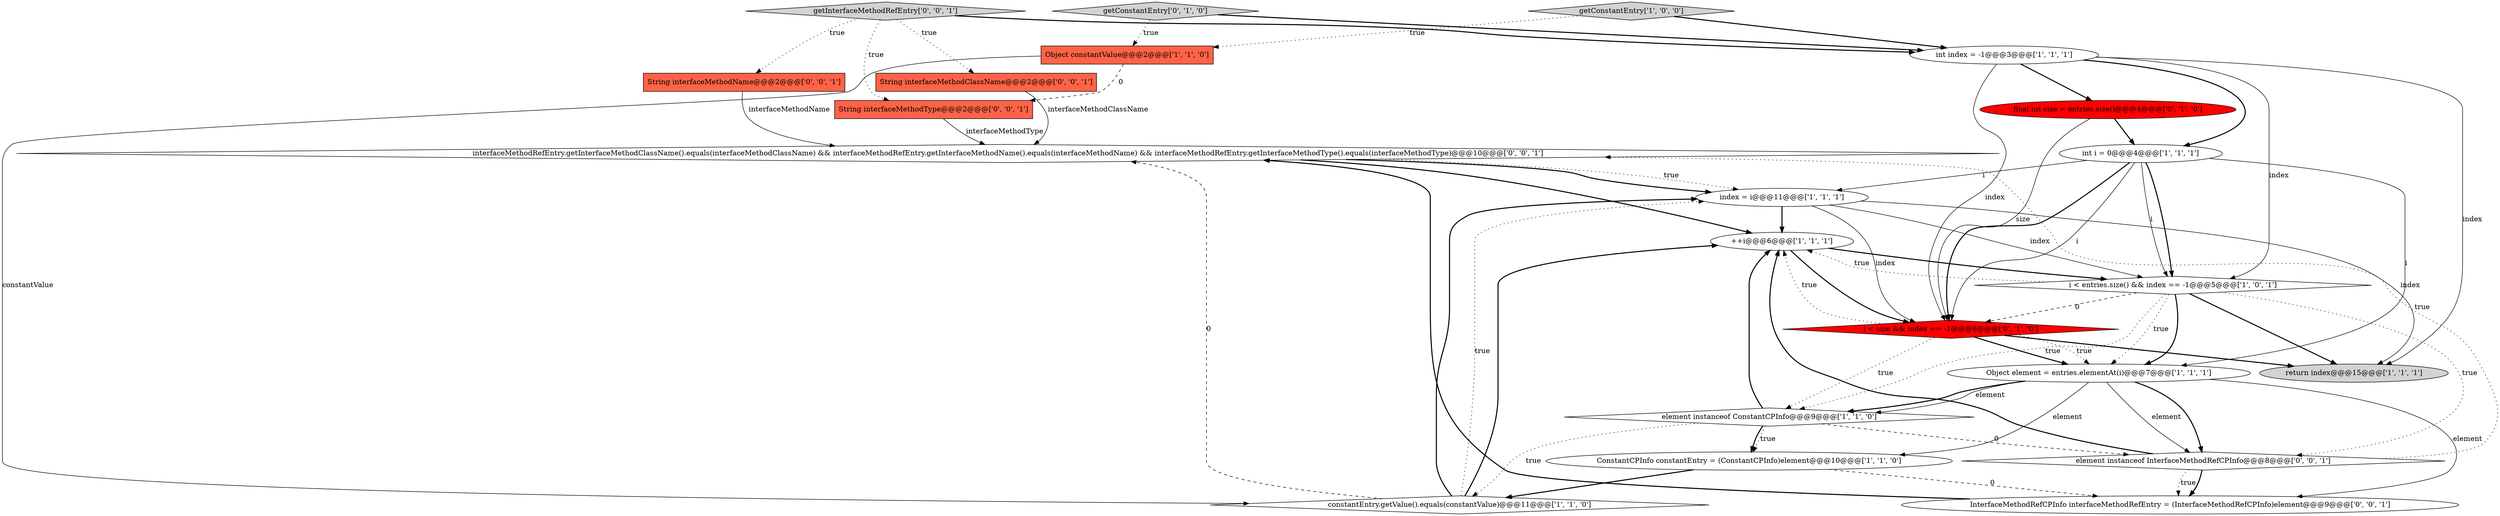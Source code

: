 digraph {
16 [style = filled, label = "String interfaceMethodClassName@@@2@@@['0', '0', '1']", fillcolor = tomato, shape = box image = "AAA0AAABBB3BBB"];
19 [style = filled, label = "element instanceof InterfaceMethodRefCPInfo@@@8@@@['0', '0', '1']", fillcolor = white, shape = diamond image = "AAA0AAABBB3BBB"];
4 [style = filled, label = "return index@@@15@@@['1', '1', '1']", fillcolor = lightgray, shape = ellipse image = "AAA0AAABBB1BBB"];
2 [style = filled, label = "index = i@@@11@@@['1', '1', '1']", fillcolor = white, shape = ellipse image = "AAA0AAABBB1BBB"];
8 [style = filled, label = "element instanceof ConstantCPInfo@@@9@@@['1', '1', '0']", fillcolor = white, shape = diamond image = "AAA0AAABBB1BBB"];
6 [style = filled, label = "constantEntry.getValue().equals(constantValue)@@@11@@@['1', '1', '0']", fillcolor = white, shape = diamond image = "AAA0AAABBB1BBB"];
7 [style = filled, label = "Object element = entries.elementAt(i)@@@7@@@['1', '1', '1']", fillcolor = white, shape = ellipse image = "AAA0AAABBB1BBB"];
11 [style = filled, label = "getConstantEntry['1', '0', '0']", fillcolor = lightgray, shape = diamond image = "AAA0AAABBB1BBB"];
20 [style = filled, label = "InterfaceMethodRefCPInfo interfaceMethodRefEntry = (InterfaceMethodRefCPInfo)element@@@9@@@['0', '0', '1']", fillcolor = white, shape = ellipse image = "AAA0AAABBB3BBB"];
9 [style = filled, label = "ConstantCPInfo constantEntry = (ConstantCPInfo)element@@@10@@@['1', '1', '0']", fillcolor = white, shape = ellipse image = "AAA0AAABBB1BBB"];
13 [style = filled, label = "final int size = entries.size()@@@4@@@['0', '1', '0']", fillcolor = red, shape = ellipse image = "AAA1AAABBB2BBB"];
21 [style = filled, label = "interfaceMethodRefEntry.getInterfaceMethodClassName().equals(interfaceMethodClassName) && interfaceMethodRefEntry.getInterfaceMethodName().equals(interfaceMethodName) && interfaceMethodRefEntry.getInterfaceMethodType().equals(interfaceMethodType)@@@10@@@['0', '0', '1']", fillcolor = white, shape = diamond image = "AAA0AAABBB3BBB"];
14 [style = filled, label = "getConstantEntry['0', '1', '0']", fillcolor = lightgray, shape = diamond image = "AAA0AAABBB2BBB"];
18 [style = filled, label = "getInterfaceMethodRefEntry['0', '0', '1']", fillcolor = lightgray, shape = diamond image = "AAA0AAABBB3BBB"];
17 [style = filled, label = "String interfaceMethodType@@@2@@@['0', '0', '1']", fillcolor = tomato, shape = box image = "AAA0AAABBB3BBB"];
5 [style = filled, label = "int index = -1@@@3@@@['1', '1', '1']", fillcolor = white, shape = ellipse image = "AAA0AAABBB1BBB"];
3 [style = filled, label = "++i@@@6@@@['1', '1', '1']", fillcolor = white, shape = ellipse image = "AAA0AAABBB1BBB"];
10 [style = filled, label = "int i = 0@@@4@@@['1', '1', '1']", fillcolor = white, shape = ellipse image = "AAA0AAABBB1BBB"];
1 [style = filled, label = "i < entries.size() && index == -1@@@5@@@['1', '0', '1']", fillcolor = white, shape = diamond image = "AAA0AAABBB1BBB"];
15 [style = filled, label = "String interfaceMethodName@@@2@@@['0', '0', '1']", fillcolor = tomato, shape = box image = "AAA0AAABBB3BBB"];
12 [style = filled, label = "i < size && index == -1@@@6@@@['0', '1', '0']", fillcolor = red, shape = diamond image = "AAA1AAABBB2BBB"];
0 [style = filled, label = "Object constantValue@@@2@@@['1', '1', '0']", fillcolor = tomato, shape = box image = "AAA0AAABBB1BBB"];
9->20 [style = dashed, label="0"];
13->10 [style = bold, label=""];
5->10 [style = bold, label=""];
6->3 [style = bold, label=""];
5->1 [style = solid, label="index"];
10->12 [style = solid, label="i"];
17->21 [style = solid, label="interfaceMethodType"];
1->4 [style = bold, label=""];
12->3 [style = dotted, label="true"];
8->19 [style = dashed, label="0"];
6->21 [style = dashed, label="0"];
3->1 [style = bold, label=""];
14->0 [style = dotted, label="true"];
5->12 [style = solid, label="index"];
18->16 [style = dotted, label="true"];
12->8 [style = dotted, label="true"];
19->20 [style = dotted, label="true"];
19->20 [style = bold, label=""];
2->3 [style = bold, label=""];
7->19 [style = solid, label="element"];
8->3 [style = bold, label=""];
10->2 [style = solid, label="i"];
18->15 [style = dotted, label="true"];
0->6 [style = solid, label="constantValue"];
21->2 [style = dotted, label="true"];
10->1 [style = solid, label="i"];
19->21 [style = dotted, label="true"];
3->12 [style = bold, label=""];
2->1 [style = solid, label="index"];
13->12 [style = solid, label="size"];
7->8 [style = bold, label=""];
0->17 [style = dashed, label="0"];
1->7 [style = bold, label=""];
1->19 [style = dotted, label="true"];
12->7 [style = bold, label=""];
9->6 [style = bold, label=""];
21->2 [style = bold, label=""];
7->20 [style = solid, label="element"];
6->2 [style = bold, label=""];
20->21 [style = bold, label=""];
1->3 [style = dotted, label="true"];
1->7 [style = dotted, label="true"];
1->12 [style = dashed, label="0"];
11->5 [style = bold, label=""];
6->2 [style = dotted, label="true"];
8->6 [style = dotted, label="true"];
12->4 [style = bold, label=""];
15->21 [style = solid, label="interfaceMethodName"];
10->12 [style = bold, label=""];
16->21 [style = solid, label="interfaceMethodClassName"];
18->5 [style = bold, label=""];
5->13 [style = bold, label=""];
11->0 [style = dotted, label="true"];
7->9 [style = solid, label="element"];
8->9 [style = bold, label=""];
2->4 [style = solid, label="index"];
1->8 [style = dotted, label="true"];
18->17 [style = dotted, label="true"];
5->4 [style = solid, label="index"];
8->9 [style = dotted, label="true"];
12->7 [style = dotted, label="true"];
10->7 [style = solid, label="i"];
2->12 [style = solid, label="index"];
10->1 [style = bold, label=""];
7->19 [style = bold, label=""];
19->3 [style = bold, label=""];
7->8 [style = solid, label="element"];
21->3 [style = bold, label=""];
14->5 [style = bold, label=""];
}
